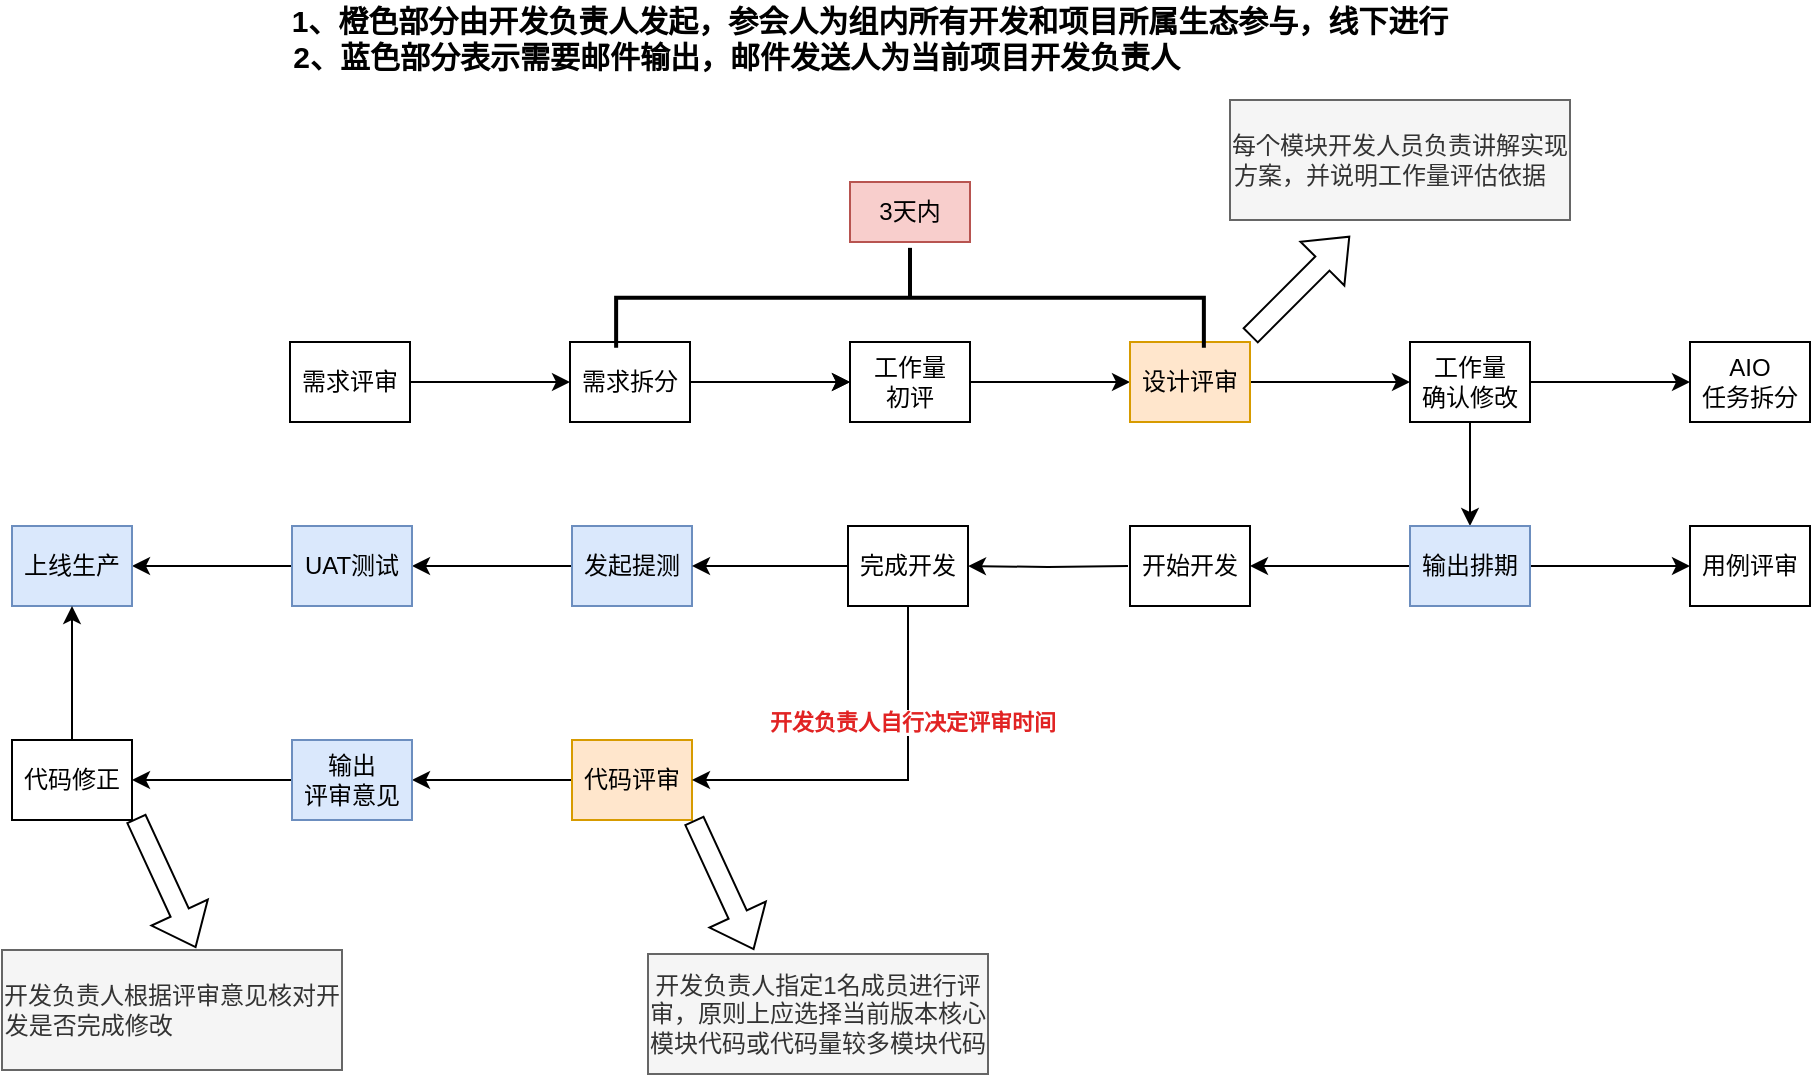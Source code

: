 <mxfile version="21.3.7" type="github">
  <diagram name="Page-1" id="edf60f1a-56cd-e834-aa8a-f176f3a09ee4">
    <mxGraphModel dx="1157" dy="631" grid="1" gridSize="10" guides="1" tooltips="1" connect="1" arrows="1" fold="1" page="1" pageScale="1" pageWidth="1100" pageHeight="850" background="none" math="0" shadow="0">
      <root>
        <mxCell id="0" />
        <mxCell id="1" parent="0" />
        <mxCell id="PUBMR1g08KAvNZrsVd03-31" value="" style="edgeStyle=orthogonalEdgeStyle;rounded=0;orthogonalLoop=1;jettySize=auto;html=1;" edge="1" parent="1" source="PUBMR1g08KAvNZrsVd03-29" target="PUBMR1g08KAvNZrsVd03-30">
          <mxGeometry relative="1" as="geometry" />
        </mxCell>
        <mxCell id="PUBMR1g08KAvNZrsVd03-29" value="需求评审" style="rounded=0;whiteSpace=wrap;html=1;" vertex="1" parent="1">
          <mxGeometry x="150" y="371" width="60" height="40" as="geometry" />
        </mxCell>
        <mxCell id="PUBMR1g08KAvNZrsVd03-33" value="" style="edgeStyle=orthogonalEdgeStyle;rounded=0;orthogonalLoop=1;jettySize=auto;html=1;" edge="1" parent="1" source="PUBMR1g08KAvNZrsVd03-30" target="PUBMR1g08KAvNZrsVd03-32">
          <mxGeometry relative="1" as="geometry" />
        </mxCell>
        <mxCell id="PUBMR1g08KAvNZrsVd03-34" value="" style="edgeStyle=orthogonalEdgeStyle;rounded=0;orthogonalLoop=1;jettySize=auto;html=1;" edge="1" parent="1" source="PUBMR1g08KAvNZrsVd03-30" target="PUBMR1g08KAvNZrsVd03-32">
          <mxGeometry relative="1" as="geometry" />
        </mxCell>
        <mxCell id="PUBMR1g08KAvNZrsVd03-30" value="需求拆分" style="rounded=0;whiteSpace=wrap;html=1;" vertex="1" parent="1">
          <mxGeometry x="290" y="371" width="60" height="40" as="geometry" />
        </mxCell>
        <mxCell id="PUBMR1g08KAvNZrsVd03-38" value="" style="edgeStyle=orthogonalEdgeStyle;rounded=0;orthogonalLoop=1;jettySize=auto;html=1;" edge="1" parent="1" source="PUBMR1g08KAvNZrsVd03-32" target="PUBMR1g08KAvNZrsVd03-37">
          <mxGeometry relative="1" as="geometry" />
        </mxCell>
        <mxCell id="PUBMR1g08KAvNZrsVd03-32" value="工作量&lt;br&gt;初评" style="rounded=0;whiteSpace=wrap;html=1;" vertex="1" parent="1">
          <mxGeometry x="430" y="371" width="60" height="40" as="geometry" />
        </mxCell>
        <mxCell id="PUBMR1g08KAvNZrsVd03-43" value="" style="edgeStyle=orthogonalEdgeStyle;rounded=0;orthogonalLoop=1;jettySize=auto;html=1;" edge="1" parent="1" source="PUBMR1g08KAvNZrsVd03-37" target="PUBMR1g08KAvNZrsVd03-42">
          <mxGeometry relative="1" as="geometry" />
        </mxCell>
        <mxCell id="PUBMR1g08KAvNZrsVd03-37" value="设计评审" style="rounded=0;whiteSpace=wrap;html=1;fillColor=#ffe6cc;strokeColor=#d79b00;" vertex="1" parent="1">
          <mxGeometry x="570" y="371" width="60" height="40" as="geometry" />
        </mxCell>
        <mxCell id="PUBMR1g08KAvNZrsVd03-45" value="" style="edgeStyle=orthogonalEdgeStyle;rounded=0;orthogonalLoop=1;jettySize=auto;html=1;" edge="1" parent="1" source="PUBMR1g08KAvNZrsVd03-42" target="PUBMR1g08KAvNZrsVd03-44">
          <mxGeometry relative="1" as="geometry" />
        </mxCell>
        <mxCell id="PUBMR1g08KAvNZrsVd03-47" value="" style="edgeStyle=orthogonalEdgeStyle;rounded=0;orthogonalLoop=1;jettySize=auto;html=1;" edge="1" parent="1" source="PUBMR1g08KAvNZrsVd03-42" target="PUBMR1g08KAvNZrsVd03-46">
          <mxGeometry relative="1" as="geometry" />
        </mxCell>
        <mxCell id="PUBMR1g08KAvNZrsVd03-42" value="工作量&lt;br&gt;确认修改" style="rounded=0;whiteSpace=wrap;html=1;" vertex="1" parent="1">
          <mxGeometry x="710" y="371" width="60" height="40" as="geometry" />
        </mxCell>
        <mxCell id="PUBMR1g08KAvNZrsVd03-49" value="" style="edgeStyle=orthogonalEdgeStyle;rounded=0;orthogonalLoop=1;jettySize=auto;html=1;" edge="1" parent="1" source="PUBMR1g08KAvNZrsVd03-44" target="PUBMR1g08KAvNZrsVd03-48">
          <mxGeometry relative="1" as="geometry" />
        </mxCell>
        <mxCell id="PUBMR1g08KAvNZrsVd03-77" value="" style="edgeStyle=orthogonalEdgeStyle;rounded=0;orthogonalLoop=1;jettySize=auto;html=1;" edge="1" parent="1" source="PUBMR1g08KAvNZrsVd03-44" target="PUBMR1g08KAvNZrsVd03-76">
          <mxGeometry relative="1" as="geometry" />
        </mxCell>
        <mxCell id="PUBMR1g08KAvNZrsVd03-44" value="输出排期" style="rounded=0;whiteSpace=wrap;html=1;fillColor=#dae8fc;strokeColor=#6c8ebf;" vertex="1" parent="1">
          <mxGeometry x="710" y="463" width="60" height="40" as="geometry" />
        </mxCell>
        <mxCell id="PUBMR1g08KAvNZrsVd03-46" value="AIO&lt;br&gt;任务拆分" style="rounded=0;whiteSpace=wrap;html=1;" vertex="1" parent="1">
          <mxGeometry x="850" y="371" width="60" height="40" as="geometry" />
        </mxCell>
        <mxCell id="PUBMR1g08KAvNZrsVd03-97" value="" style="edgeStyle=orthogonalEdgeStyle;rounded=0;orthogonalLoop=1;jettySize=auto;html=1;" edge="1" parent="1" target="PUBMR1g08KAvNZrsVd03-96">
          <mxGeometry relative="1" as="geometry">
            <mxPoint x="569" y="483" as="sourcePoint" />
          </mxGeometry>
        </mxCell>
        <mxCell id="PUBMR1g08KAvNZrsVd03-48" value="开始开发" style="rounded=0;whiteSpace=wrap;html=1;" vertex="1" parent="1">
          <mxGeometry x="570" y="463" width="60" height="40" as="geometry" />
        </mxCell>
        <mxCell id="PUBMR1g08KAvNZrsVd03-53" value="" style="edgeStyle=orthogonalEdgeStyle;rounded=0;orthogonalLoop=1;jettySize=auto;html=1;" edge="1" parent="1" source="PUBMR1g08KAvNZrsVd03-50" target="PUBMR1g08KAvNZrsVd03-52">
          <mxGeometry relative="1" as="geometry" />
        </mxCell>
        <mxCell id="PUBMR1g08KAvNZrsVd03-50" value="发起提测" style="rounded=0;whiteSpace=wrap;html=1;fillColor=#dae8fc;strokeColor=#6c8ebf;" vertex="1" parent="1">
          <mxGeometry x="291" y="463" width="60" height="40" as="geometry" />
        </mxCell>
        <mxCell id="PUBMR1g08KAvNZrsVd03-55" value="" style="edgeStyle=orthogonalEdgeStyle;rounded=0;orthogonalLoop=1;jettySize=auto;html=1;" edge="1" parent="1" source="PUBMR1g08KAvNZrsVd03-52" target="PUBMR1g08KAvNZrsVd03-54">
          <mxGeometry relative="1" as="geometry" />
        </mxCell>
        <mxCell id="PUBMR1g08KAvNZrsVd03-52" value="UAT测试" style="rounded=0;whiteSpace=wrap;html=1;fillColor=#dae8fc;strokeColor=#6c8ebf;" vertex="1" parent="1">
          <mxGeometry x="151" y="463" width="60" height="40" as="geometry" />
        </mxCell>
        <mxCell id="PUBMR1g08KAvNZrsVd03-54" value="上线生产" style="rounded=0;whiteSpace=wrap;html=1;fillColor=#dae8fc;strokeColor=#6c8ebf;" vertex="1" parent="1">
          <mxGeometry x="11" y="463" width="60" height="40" as="geometry" />
        </mxCell>
        <mxCell id="PUBMR1g08KAvNZrsVd03-93" value="" style="edgeStyle=orthogonalEdgeStyle;rounded=0;orthogonalLoop=1;jettySize=auto;html=1;" edge="1" parent="1" source="PUBMR1g08KAvNZrsVd03-56" target="PUBMR1g08KAvNZrsVd03-60">
          <mxGeometry relative="1" as="geometry" />
        </mxCell>
        <mxCell id="PUBMR1g08KAvNZrsVd03-56" value="代码评审" style="rounded=0;whiteSpace=wrap;html=1;fillColor=#ffe6cc;strokeColor=#d79b00;" vertex="1" parent="1">
          <mxGeometry x="291" y="570" width="60" height="40" as="geometry" />
        </mxCell>
        <mxCell id="PUBMR1g08KAvNZrsVd03-94" value="" style="edgeStyle=orthogonalEdgeStyle;rounded=0;orthogonalLoop=1;jettySize=auto;html=1;" edge="1" parent="1" source="PUBMR1g08KAvNZrsVd03-60" target="PUBMR1g08KAvNZrsVd03-64">
          <mxGeometry relative="1" as="geometry" />
        </mxCell>
        <mxCell id="PUBMR1g08KAvNZrsVd03-60" value="输出&lt;br&gt;评审意见" style="rounded=0;whiteSpace=wrap;html=1;fillColor=#dae8fc;strokeColor=#6c8ebf;" vertex="1" parent="1">
          <mxGeometry x="151" y="570" width="60" height="40" as="geometry" />
        </mxCell>
        <mxCell id="PUBMR1g08KAvNZrsVd03-95" value="" style="edgeStyle=orthogonalEdgeStyle;rounded=0;orthogonalLoop=1;jettySize=auto;html=1;" edge="1" parent="1" source="PUBMR1g08KAvNZrsVd03-64" target="PUBMR1g08KAvNZrsVd03-54">
          <mxGeometry relative="1" as="geometry" />
        </mxCell>
        <mxCell id="PUBMR1g08KAvNZrsVd03-64" value="代码修正" style="rounded=0;whiteSpace=wrap;html=1;" vertex="1" parent="1">
          <mxGeometry x="11" y="570" width="60" height="40" as="geometry" />
        </mxCell>
        <mxCell id="PUBMR1g08KAvNZrsVd03-76" value="用例评审" style="rounded=0;whiteSpace=wrap;html=1;" vertex="1" parent="1">
          <mxGeometry x="850" y="463" width="60" height="40" as="geometry" />
        </mxCell>
        <mxCell id="PUBMR1g08KAvNZrsVd03-78" value="" style="strokeWidth=2;html=1;shape=mxgraph.flowchart.annotation_2;align=left;labelPosition=right;pointerEvents=1;rotation=90;" vertex="1" parent="1">
          <mxGeometry x="435" y="202" width="50" height="293.87" as="geometry" />
        </mxCell>
        <mxCell id="PUBMR1g08KAvNZrsVd03-79" value="3天内" style="text;html=1;strokeColor=#b85450;fillColor=#f8cecc;align=center;verticalAlign=middle;whiteSpace=wrap;rounded=0;" vertex="1" parent="1">
          <mxGeometry x="430" y="291" width="60" height="30" as="geometry" />
        </mxCell>
        <mxCell id="PUBMR1g08KAvNZrsVd03-82" value="1、橙色部分由开发负责人发起，参会人为组内所有开发和项目所属生态参与，线下进行&lt;br style=&quot;font-size: 15px;&quot;&gt;&amp;nbsp; 2、蓝色部分表示需要邮件输出，邮件发送人为当前项目开发负责人&amp;nbsp; &amp;nbsp; &amp;nbsp; &amp;nbsp; &amp;nbsp; &amp;nbsp; &amp;nbsp; &amp;nbsp; &amp;nbsp; &amp;nbsp; &amp;nbsp; &amp;nbsp; &amp;nbsp; &amp;nbsp; &amp;nbsp; &amp;nbsp; &amp;nbsp;&amp;nbsp; &amp;nbsp; &amp;nbsp; &amp;nbsp; &amp;nbsp; &amp;nbsp; &amp;nbsp; &amp;nbsp; &amp;nbsp; &amp;nbsp; &amp;nbsp; &amp;nbsp; &amp;nbsp; &amp;nbsp; &amp;nbsp; &amp;nbsp; &amp;nbsp; &amp;nbsp; &amp;nbsp; &amp;nbsp; &amp;nbsp; &amp;nbsp; &amp;nbsp; &amp;nbsp; &amp;nbsp; &amp;nbsp; &amp;nbsp; &amp;nbsp; &amp;nbsp; &amp;nbsp; &amp;nbsp; &amp;nbsp; &amp;nbsp; &amp;nbsp; &amp;nbsp; &amp;nbsp; &amp;nbsp; &amp;nbsp; &amp;nbsp; &amp;nbsp; &amp;nbsp;&amp;nbsp;" style="text;html=1;strokeColor=none;fillColor=none;align=center;verticalAlign=middle;whiteSpace=wrap;rounded=0;fontStyle=1;fontSize=15;" vertex="1" parent="1">
          <mxGeometry x="140" y="205" width="600" height="45" as="geometry" />
        </mxCell>
        <mxCell id="PUBMR1g08KAvNZrsVd03-83" value="" style="shape=flexArrow;endArrow=classic;html=1;rounded=0;" edge="1" parent="1">
          <mxGeometry width="50" height="50" relative="1" as="geometry">
            <mxPoint x="630" y="368" as="sourcePoint" />
            <mxPoint x="680" y="318" as="targetPoint" />
          </mxGeometry>
        </mxCell>
        <mxCell id="PUBMR1g08KAvNZrsVd03-84" value="每个模块开发人员负责讲解实现方案，并说明工作量评估依据&amp;nbsp; &amp;nbsp;" style="rounded=0;whiteSpace=wrap;html=1;fillColor=#f5f5f5;fontColor=#333333;strokeColor=#666666;" vertex="1" parent="1">
          <mxGeometry x="620" y="250" width="170" height="60" as="geometry" />
        </mxCell>
        <mxCell id="PUBMR1g08KAvNZrsVd03-85" value="" style="shape=flexArrow;endArrow=classic;html=1;rounded=0;" edge="1" parent="1">
          <mxGeometry width="50" height="50" relative="1" as="geometry">
            <mxPoint x="352" y="610" as="sourcePoint" />
            <mxPoint x="382" y="675" as="targetPoint" />
          </mxGeometry>
        </mxCell>
        <mxCell id="PUBMR1g08KAvNZrsVd03-86" value="开发负责人指定1名成员进行评审，原则上应选择当前版本核心模块代码或代码量较多模块代码" style="rounded=0;whiteSpace=wrap;html=1;fillColor=#f5f5f5;fontColor=#333333;strokeColor=#666666;" vertex="1" parent="1">
          <mxGeometry x="329" y="677" width="170" height="60" as="geometry" />
        </mxCell>
        <mxCell id="PUBMR1g08KAvNZrsVd03-90" value="" style="shape=flexArrow;endArrow=classic;html=1;rounded=0;" edge="1" parent="1">
          <mxGeometry width="50" height="50" relative="1" as="geometry">
            <mxPoint x="73" y="609" as="sourcePoint" />
            <mxPoint x="103" y="674" as="targetPoint" />
          </mxGeometry>
        </mxCell>
        <mxCell id="PUBMR1g08KAvNZrsVd03-91" value="开发负责人根据评审意见核对开发是否完成修改&amp;nbsp; &amp;nbsp; &amp;nbsp; &amp;nbsp; &amp;nbsp; &amp;nbsp; &amp;nbsp; &amp;nbsp; &amp;nbsp; &amp;nbsp; &amp;nbsp; &amp;nbsp; &amp;nbsp;" style="rounded=0;whiteSpace=wrap;html=1;fillColor=#f5f5f5;fontColor=#333333;strokeColor=#666666;" vertex="1" parent="1">
          <mxGeometry x="6" y="675" width="170" height="60" as="geometry" />
        </mxCell>
        <mxCell id="PUBMR1g08KAvNZrsVd03-98" value="" style="edgeStyle=orthogonalEdgeStyle;rounded=0;orthogonalLoop=1;jettySize=auto;html=1;" edge="1" parent="1" source="PUBMR1g08KAvNZrsVd03-96" target="PUBMR1g08KAvNZrsVd03-50">
          <mxGeometry relative="1" as="geometry" />
        </mxCell>
        <mxCell id="PUBMR1g08KAvNZrsVd03-99" style="edgeStyle=orthogonalEdgeStyle;rounded=0;orthogonalLoop=1;jettySize=auto;html=1;exitX=0.5;exitY=1;exitDx=0;exitDy=0;entryX=1;entryY=0.5;entryDx=0;entryDy=0;" edge="1" parent="1" source="PUBMR1g08KAvNZrsVd03-96" target="PUBMR1g08KAvNZrsVd03-56">
          <mxGeometry relative="1" as="geometry" />
        </mxCell>
        <mxCell id="PUBMR1g08KAvNZrsVd03-101" value="开发负责人自行决定评审时间" style="edgeLabel;html=1;align=center;verticalAlign=middle;resizable=0;points=[];fontStyle=1;fontColor=#e12323;" vertex="1" connectable="0" parent="PUBMR1g08KAvNZrsVd03-99">
          <mxGeometry x="-0.41" y="2" relative="1" as="geometry">
            <mxPoint as="offset" />
          </mxGeometry>
        </mxCell>
        <mxCell id="PUBMR1g08KAvNZrsVd03-96" value="完成开发" style="rounded=0;whiteSpace=wrap;html=1;" vertex="1" parent="1">
          <mxGeometry x="429" y="463" width="60" height="40" as="geometry" />
        </mxCell>
      </root>
    </mxGraphModel>
  </diagram>
</mxfile>

